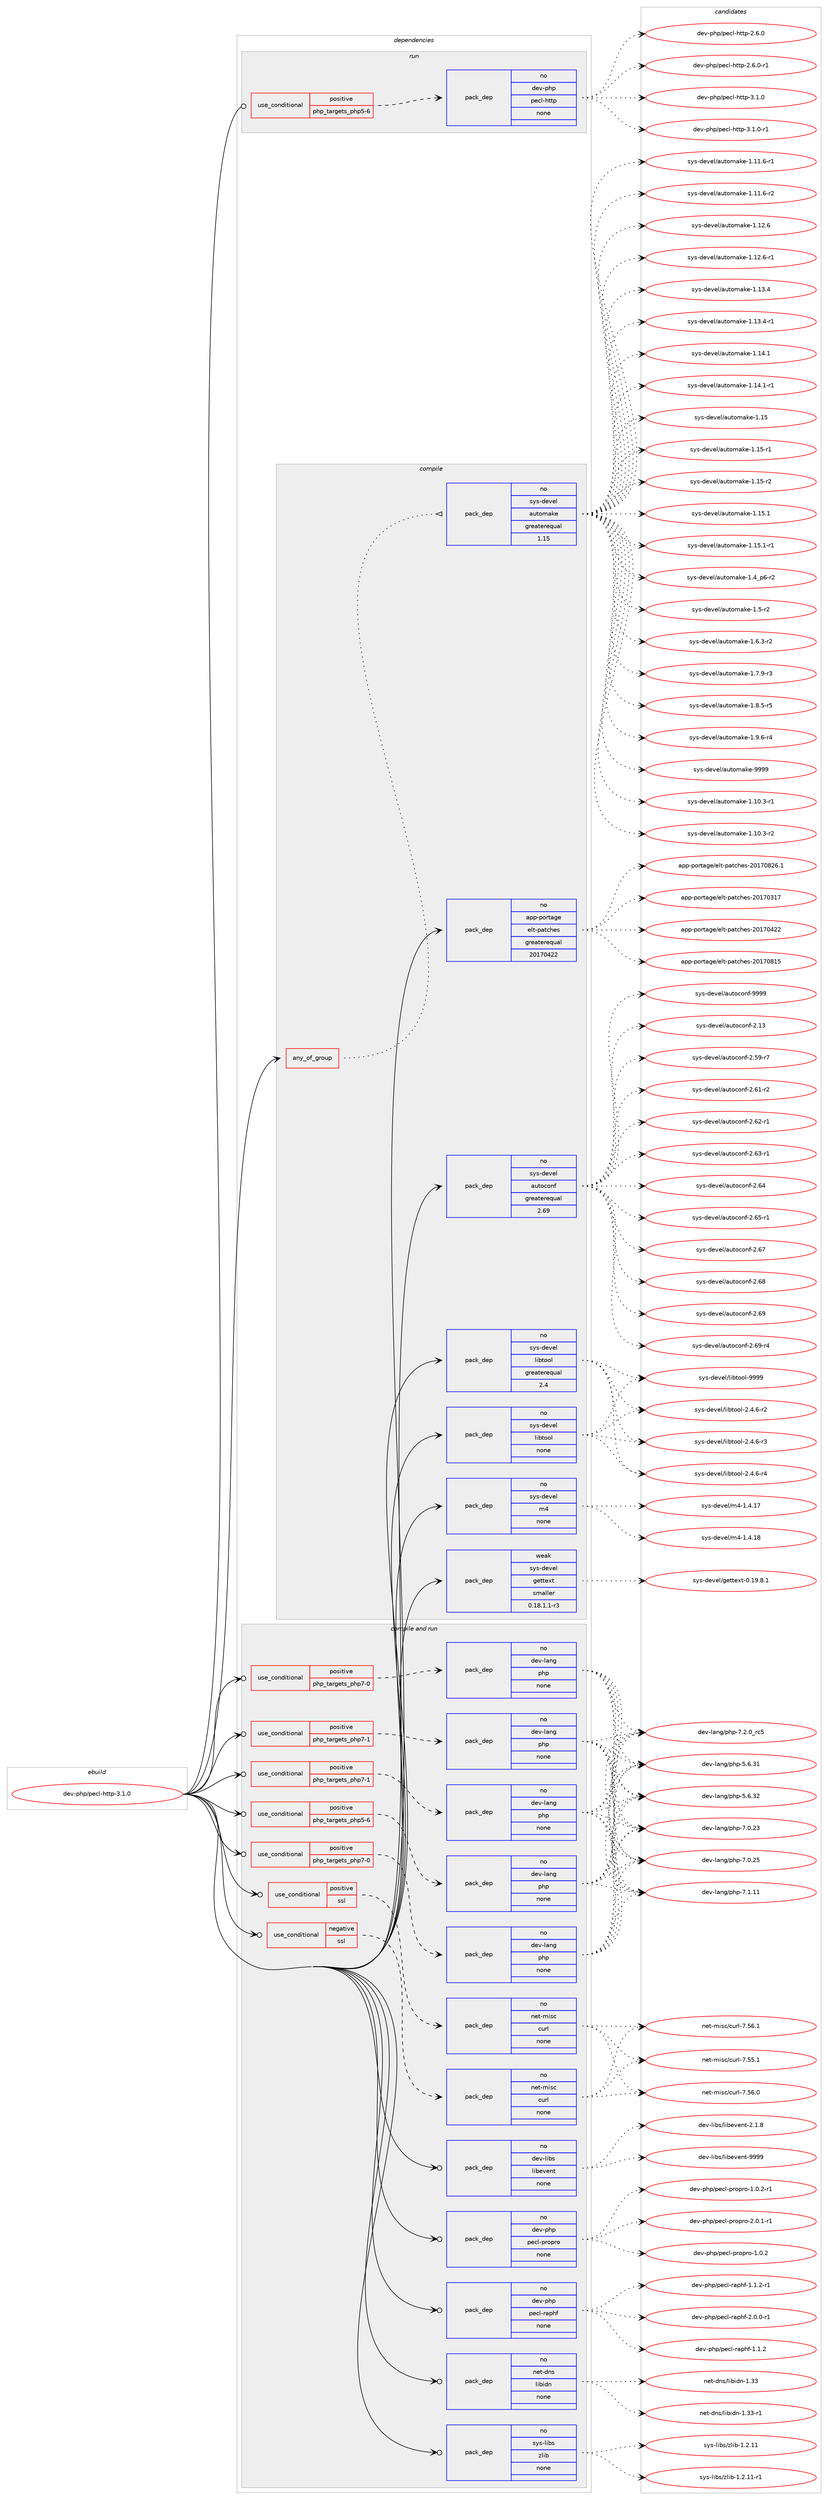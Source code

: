 digraph prolog {

# *************
# Graph options
# *************

newrank=true;
concentrate=true;
compound=true;
graph [rankdir=LR,fontname=Helvetica,fontsize=10,ranksep=1.5];#, ranksep=2.5, nodesep=0.2];
edge  [arrowhead=vee];
node  [fontname=Helvetica,fontsize=10];

# **********
# The ebuild
# **********

subgraph cluster_leftcol {
color=gray;
rank=same;
label=<<i>ebuild</i>>;
id [label="dev-php/pecl-http-3.1.0", color=red, width=4, href="../dev-php/pecl-http-3.1.0.svg"];
}

# ****************
# The dependencies
# ****************

subgraph cluster_midcol {
color=gray;
label=<<i>dependencies</i>>;
subgraph cluster_compile {
fillcolor="#eeeeee";
style=filled;
label=<<i>compile</i>>;
subgraph any3695 {
dependency142876 [label=<<TABLE BORDER="0" CELLBORDER="1" CELLSPACING="0" CELLPADDING="4"><TR><TD CELLPADDING="10">any_of_group</TD></TR></TABLE>>, shape=none, color=red];subgraph pack110661 {
dependency142877 [label=<<TABLE BORDER="0" CELLBORDER="1" CELLSPACING="0" CELLPADDING="4" WIDTH="220"><TR><TD ROWSPAN="6" CELLPADDING="30">pack_dep</TD></TR><TR><TD WIDTH="110">no</TD></TR><TR><TD>sys-devel</TD></TR><TR><TD>automake</TD></TR><TR><TD>greaterequal</TD></TR><TR><TD>1.15</TD></TR></TABLE>>, shape=none, color=blue];
}
dependency142876:e -> dependency142877:w [weight=20,style="dotted",arrowhead="oinv"];
}
id:e -> dependency142876:w [weight=20,style="solid",arrowhead="vee"];
subgraph pack110662 {
dependency142878 [label=<<TABLE BORDER="0" CELLBORDER="1" CELLSPACING="0" CELLPADDING="4" WIDTH="220"><TR><TD ROWSPAN="6" CELLPADDING="30">pack_dep</TD></TR><TR><TD WIDTH="110">no</TD></TR><TR><TD>app-portage</TD></TR><TR><TD>elt-patches</TD></TR><TR><TD>greaterequal</TD></TR><TR><TD>20170422</TD></TR></TABLE>>, shape=none, color=blue];
}
id:e -> dependency142878:w [weight=20,style="solid",arrowhead="vee"];
subgraph pack110663 {
dependency142879 [label=<<TABLE BORDER="0" CELLBORDER="1" CELLSPACING="0" CELLPADDING="4" WIDTH="220"><TR><TD ROWSPAN="6" CELLPADDING="30">pack_dep</TD></TR><TR><TD WIDTH="110">no</TD></TR><TR><TD>sys-devel</TD></TR><TR><TD>autoconf</TD></TR><TR><TD>greaterequal</TD></TR><TR><TD>2.69</TD></TR></TABLE>>, shape=none, color=blue];
}
id:e -> dependency142879:w [weight=20,style="solid",arrowhead="vee"];
subgraph pack110664 {
dependency142880 [label=<<TABLE BORDER="0" CELLBORDER="1" CELLSPACING="0" CELLPADDING="4" WIDTH="220"><TR><TD ROWSPAN="6" CELLPADDING="30">pack_dep</TD></TR><TR><TD WIDTH="110">no</TD></TR><TR><TD>sys-devel</TD></TR><TR><TD>libtool</TD></TR><TR><TD>greaterequal</TD></TR><TR><TD>2.4</TD></TR></TABLE>>, shape=none, color=blue];
}
id:e -> dependency142880:w [weight=20,style="solid",arrowhead="vee"];
subgraph pack110665 {
dependency142881 [label=<<TABLE BORDER="0" CELLBORDER="1" CELLSPACING="0" CELLPADDING="4" WIDTH="220"><TR><TD ROWSPAN="6" CELLPADDING="30">pack_dep</TD></TR><TR><TD WIDTH="110">no</TD></TR><TR><TD>sys-devel</TD></TR><TR><TD>libtool</TD></TR><TR><TD>none</TD></TR><TR><TD></TD></TR></TABLE>>, shape=none, color=blue];
}
id:e -> dependency142881:w [weight=20,style="solid",arrowhead="vee"];
subgraph pack110666 {
dependency142882 [label=<<TABLE BORDER="0" CELLBORDER="1" CELLSPACING="0" CELLPADDING="4" WIDTH="220"><TR><TD ROWSPAN="6" CELLPADDING="30">pack_dep</TD></TR><TR><TD WIDTH="110">no</TD></TR><TR><TD>sys-devel</TD></TR><TR><TD>m4</TD></TR><TR><TD>none</TD></TR><TR><TD></TD></TR></TABLE>>, shape=none, color=blue];
}
id:e -> dependency142882:w [weight=20,style="solid",arrowhead="vee"];
subgraph pack110667 {
dependency142883 [label=<<TABLE BORDER="0" CELLBORDER="1" CELLSPACING="0" CELLPADDING="4" WIDTH="220"><TR><TD ROWSPAN="6" CELLPADDING="30">pack_dep</TD></TR><TR><TD WIDTH="110">weak</TD></TR><TR><TD>sys-devel</TD></TR><TR><TD>gettext</TD></TR><TR><TD>smaller</TD></TR><TR><TD>0.18.1.1-r3</TD></TR></TABLE>>, shape=none, color=blue];
}
id:e -> dependency142883:w [weight=20,style="solid",arrowhead="vee"];
}
subgraph cluster_compileandrun {
fillcolor="#eeeeee";
style=filled;
label=<<i>compile and run</i>>;
subgraph cond28482 {
dependency142884 [label=<<TABLE BORDER="0" CELLBORDER="1" CELLSPACING="0" CELLPADDING="4"><TR><TD ROWSPAN="3" CELLPADDING="10">use_conditional</TD></TR><TR><TD>negative</TD></TR><TR><TD>ssl</TD></TR></TABLE>>, shape=none, color=red];
subgraph pack110668 {
dependency142885 [label=<<TABLE BORDER="0" CELLBORDER="1" CELLSPACING="0" CELLPADDING="4" WIDTH="220"><TR><TD ROWSPAN="6" CELLPADDING="30">pack_dep</TD></TR><TR><TD WIDTH="110">no</TD></TR><TR><TD>net-misc</TD></TR><TR><TD>curl</TD></TR><TR><TD>none</TD></TR><TR><TD></TD></TR></TABLE>>, shape=none, color=blue];
}
dependency142884:e -> dependency142885:w [weight=20,style="dashed",arrowhead="vee"];
}
id:e -> dependency142884:w [weight=20,style="solid",arrowhead="odotvee"];
subgraph cond28483 {
dependency142886 [label=<<TABLE BORDER="0" CELLBORDER="1" CELLSPACING="0" CELLPADDING="4"><TR><TD ROWSPAN="3" CELLPADDING="10">use_conditional</TD></TR><TR><TD>positive</TD></TR><TR><TD>php_targets_php5-6</TD></TR></TABLE>>, shape=none, color=red];
subgraph pack110669 {
dependency142887 [label=<<TABLE BORDER="0" CELLBORDER="1" CELLSPACING="0" CELLPADDING="4" WIDTH="220"><TR><TD ROWSPAN="6" CELLPADDING="30">pack_dep</TD></TR><TR><TD WIDTH="110">no</TD></TR><TR><TD>dev-lang</TD></TR><TR><TD>php</TD></TR><TR><TD>none</TD></TR><TR><TD></TD></TR></TABLE>>, shape=none, color=blue];
}
dependency142886:e -> dependency142887:w [weight=20,style="dashed",arrowhead="vee"];
}
id:e -> dependency142886:w [weight=20,style="solid",arrowhead="odotvee"];
subgraph cond28484 {
dependency142888 [label=<<TABLE BORDER="0" CELLBORDER="1" CELLSPACING="0" CELLPADDING="4"><TR><TD ROWSPAN="3" CELLPADDING="10">use_conditional</TD></TR><TR><TD>positive</TD></TR><TR><TD>php_targets_php7-0</TD></TR></TABLE>>, shape=none, color=red];
subgraph pack110670 {
dependency142889 [label=<<TABLE BORDER="0" CELLBORDER="1" CELLSPACING="0" CELLPADDING="4" WIDTH="220"><TR><TD ROWSPAN="6" CELLPADDING="30">pack_dep</TD></TR><TR><TD WIDTH="110">no</TD></TR><TR><TD>dev-lang</TD></TR><TR><TD>php</TD></TR><TR><TD>none</TD></TR><TR><TD></TD></TR></TABLE>>, shape=none, color=blue];
}
dependency142888:e -> dependency142889:w [weight=20,style="dashed",arrowhead="vee"];
}
id:e -> dependency142888:w [weight=20,style="solid",arrowhead="odotvee"];
subgraph cond28485 {
dependency142890 [label=<<TABLE BORDER="0" CELLBORDER="1" CELLSPACING="0" CELLPADDING="4"><TR><TD ROWSPAN="3" CELLPADDING="10">use_conditional</TD></TR><TR><TD>positive</TD></TR><TR><TD>php_targets_php7-0</TD></TR></TABLE>>, shape=none, color=red];
subgraph pack110671 {
dependency142891 [label=<<TABLE BORDER="0" CELLBORDER="1" CELLSPACING="0" CELLPADDING="4" WIDTH="220"><TR><TD ROWSPAN="6" CELLPADDING="30">pack_dep</TD></TR><TR><TD WIDTH="110">no</TD></TR><TR><TD>dev-lang</TD></TR><TR><TD>php</TD></TR><TR><TD>none</TD></TR><TR><TD></TD></TR></TABLE>>, shape=none, color=blue];
}
dependency142890:e -> dependency142891:w [weight=20,style="dashed",arrowhead="vee"];
}
id:e -> dependency142890:w [weight=20,style="solid",arrowhead="odotvee"];
subgraph cond28486 {
dependency142892 [label=<<TABLE BORDER="0" CELLBORDER="1" CELLSPACING="0" CELLPADDING="4"><TR><TD ROWSPAN="3" CELLPADDING="10">use_conditional</TD></TR><TR><TD>positive</TD></TR><TR><TD>php_targets_php7-1</TD></TR></TABLE>>, shape=none, color=red];
subgraph pack110672 {
dependency142893 [label=<<TABLE BORDER="0" CELLBORDER="1" CELLSPACING="0" CELLPADDING="4" WIDTH="220"><TR><TD ROWSPAN="6" CELLPADDING="30">pack_dep</TD></TR><TR><TD WIDTH="110">no</TD></TR><TR><TD>dev-lang</TD></TR><TR><TD>php</TD></TR><TR><TD>none</TD></TR><TR><TD></TD></TR></TABLE>>, shape=none, color=blue];
}
dependency142892:e -> dependency142893:w [weight=20,style="dashed",arrowhead="vee"];
}
id:e -> dependency142892:w [weight=20,style="solid",arrowhead="odotvee"];
subgraph cond28487 {
dependency142894 [label=<<TABLE BORDER="0" CELLBORDER="1" CELLSPACING="0" CELLPADDING="4"><TR><TD ROWSPAN="3" CELLPADDING="10">use_conditional</TD></TR><TR><TD>positive</TD></TR><TR><TD>php_targets_php7-1</TD></TR></TABLE>>, shape=none, color=red];
subgraph pack110673 {
dependency142895 [label=<<TABLE BORDER="0" CELLBORDER="1" CELLSPACING="0" CELLPADDING="4" WIDTH="220"><TR><TD ROWSPAN="6" CELLPADDING="30">pack_dep</TD></TR><TR><TD WIDTH="110">no</TD></TR><TR><TD>dev-lang</TD></TR><TR><TD>php</TD></TR><TR><TD>none</TD></TR><TR><TD></TD></TR></TABLE>>, shape=none, color=blue];
}
dependency142894:e -> dependency142895:w [weight=20,style="dashed",arrowhead="vee"];
}
id:e -> dependency142894:w [weight=20,style="solid",arrowhead="odotvee"];
subgraph cond28488 {
dependency142896 [label=<<TABLE BORDER="0" CELLBORDER="1" CELLSPACING="0" CELLPADDING="4"><TR><TD ROWSPAN="3" CELLPADDING="10">use_conditional</TD></TR><TR><TD>positive</TD></TR><TR><TD>ssl</TD></TR></TABLE>>, shape=none, color=red];
subgraph pack110674 {
dependency142897 [label=<<TABLE BORDER="0" CELLBORDER="1" CELLSPACING="0" CELLPADDING="4" WIDTH="220"><TR><TD ROWSPAN="6" CELLPADDING="30">pack_dep</TD></TR><TR><TD WIDTH="110">no</TD></TR><TR><TD>net-misc</TD></TR><TR><TD>curl</TD></TR><TR><TD>none</TD></TR><TR><TD></TD></TR></TABLE>>, shape=none, color=blue];
}
dependency142896:e -> dependency142897:w [weight=20,style="dashed",arrowhead="vee"];
}
id:e -> dependency142896:w [weight=20,style="solid",arrowhead="odotvee"];
subgraph pack110675 {
dependency142898 [label=<<TABLE BORDER="0" CELLBORDER="1" CELLSPACING="0" CELLPADDING="4" WIDTH="220"><TR><TD ROWSPAN="6" CELLPADDING="30">pack_dep</TD></TR><TR><TD WIDTH="110">no</TD></TR><TR><TD>dev-libs</TD></TR><TR><TD>libevent</TD></TR><TR><TD>none</TD></TR><TR><TD></TD></TR></TABLE>>, shape=none, color=blue];
}
id:e -> dependency142898:w [weight=20,style="solid",arrowhead="odotvee"];
subgraph pack110676 {
dependency142899 [label=<<TABLE BORDER="0" CELLBORDER="1" CELLSPACING="0" CELLPADDING="4" WIDTH="220"><TR><TD ROWSPAN="6" CELLPADDING="30">pack_dep</TD></TR><TR><TD WIDTH="110">no</TD></TR><TR><TD>dev-php</TD></TR><TR><TD>pecl-propro</TD></TR><TR><TD>none</TD></TR><TR><TD></TD></TR></TABLE>>, shape=none, color=blue];
}
id:e -> dependency142899:w [weight=20,style="solid",arrowhead="odotvee"];
subgraph pack110677 {
dependency142900 [label=<<TABLE BORDER="0" CELLBORDER="1" CELLSPACING="0" CELLPADDING="4" WIDTH="220"><TR><TD ROWSPAN="6" CELLPADDING="30">pack_dep</TD></TR><TR><TD WIDTH="110">no</TD></TR><TR><TD>dev-php</TD></TR><TR><TD>pecl-raphf</TD></TR><TR><TD>none</TD></TR><TR><TD></TD></TR></TABLE>>, shape=none, color=blue];
}
id:e -> dependency142900:w [weight=20,style="solid",arrowhead="odotvee"];
subgraph pack110678 {
dependency142901 [label=<<TABLE BORDER="0" CELLBORDER="1" CELLSPACING="0" CELLPADDING="4" WIDTH="220"><TR><TD ROWSPAN="6" CELLPADDING="30">pack_dep</TD></TR><TR><TD WIDTH="110">no</TD></TR><TR><TD>net-dns</TD></TR><TR><TD>libidn</TD></TR><TR><TD>none</TD></TR><TR><TD></TD></TR></TABLE>>, shape=none, color=blue];
}
id:e -> dependency142901:w [weight=20,style="solid",arrowhead="odotvee"];
subgraph pack110679 {
dependency142902 [label=<<TABLE BORDER="0" CELLBORDER="1" CELLSPACING="0" CELLPADDING="4" WIDTH="220"><TR><TD ROWSPAN="6" CELLPADDING="30">pack_dep</TD></TR><TR><TD WIDTH="110">no</TD></TR><TR><TD>sys-libs</TD></TR><TR><TD>zlib</TD></TR><TR><TD>none</TD></TR><TR><TD></TD></TR></TABLE>>, shape=none, color=blue];
}
id:e -> dependency142902:w [weight=20,style="solid",arrowhead="odotvee"];
}
subgraph cluster_run {
fillcolor="#eeeeee";
style=filled;
label=<<i>run</i>>;
subgraph cond28489 {
dependency142903 [label=<<TABLE BORDER="0" CELLBORDER="1" CELLSPACING="0" CELLPADDING="4"><TR><TD ROWSPAN="3" CELLPADDING="10">use_conditional</TD></TR><TR><TD>positive</TD></TR><TR><TD>php_targets_php5-6</TD></TR></TABLE>>, shape=none, color=red];
subgraph pack110680 {
dependency142904 [label=<<TABLE BORDER="0" CELLBORDER="1" CELLSPACING="0" CELLPADDING="4" WIDTH="220"><TR><TD ROWSPAN="6" CELLPADDING="30">pack_dep</TD></TR><TR><TD WIDTH="110">no</TD></TR><TR><TD>dev-php</TD></TR><TR><TD>pecl-http</TD></TR><TR><TD>none</TD></TR><TR><TD></TD></TR></TABLE>>, shape=none, color=blue];
}
dependency142903:e -> dependency142904:w [weight=20,style="dashed",arrowhead="vee"];
}
id:e -> dependency142903:w [weight=20,style="solid",arrowhead="odot"];
}
}

# **************
# The candidates
# **************

subgraph cluster_choices {
rank=same;
color=gray;
label=<<i>candidates</i>>;

subgraph choice110661 {
color=black;
nodesep=1;
choice11512111545100101118101108479711711611110997107101454946494846514511449 [label="sys-devel/automake-1.10.3-r1", color=red, width=4,href="../sys-devel/automake-1.10.3-r1.svg"];
choice11512111545100101118101108479711711611110997107101454946494846514511450 [label="sys-devel/automake-1.10.3-r2", color=red, width=4,href="../sys-devel/automake-1.10.3-r2.svg"];
choice11512111545100101118101108479711711611110997107101454946494946544511449 [label="sys-devel/automake-1.11.6-r1", color=red, width=4,href="../sys-devel/automake-1.11.6-r1.svg"];
choice11512111545100101118101108479711711611110997107101454946494946544511450 [label="sys-devel/automake-1.11.6-r2", color=red, width=4,href="../sys-devel/automake-1.11.6-r2.svg"];
choice1151211154510010111810110847971171161111099710710145494649504654 [label="sys-devel/automake-1.12.6", color=red, width=4,href="../sys-devel/automake-1.12.6.svg"];
choice11512111545100101118101108479711711611110997107101454946495046544511449 [label="sys-devel/automake-1.12.6-r1", color=red, width=4,href="../sys-devel/automake-1.12.6-r1.svg"];
choice1151211154510010111810110847971171161111099710710145494649514652 [label="sys-devel/automake-1.13.4", color=red, width=4,href="../sys-devel/automake-1.13.4.svg"];
choice11512111545100101118101108479711711611110997107101454946495146524511449 [label="sys-devel/automake-1.13.4-r1", color=red, width=4,href="../sys-devel/automake-1.13.4-r1.svg"];
choice1151211154510010111810110847971171161111099710710145494649524649 [label="sys-devel/automake-1.14.1", color=red, width=4,href="../sys-devel/automake-1.14.1.svg"];
choice11512111545100101118101108479711711611110997107101454946495246494511449 [label="sys-devel/automake-1.14.1-r1", color=red, width=4,href="../sys-devel/automake-1.14.1-r1.svg"];
choice115121115451001011181011084797117116111109971071014549464953 [label="sys-devel/automake-1.15", color=red, width=4,href="../sys-devel/automake-1.15.svg"];
choice1151211154510010111810110847971171161111099710710145494649534511449 [label="sys-devel/automake-1.15-r1", color=red, width=4,href="../sys-devel/automake-1.15-r1.svg"];
choice1151211154510010111810110847971171161111099710710145494649534511450 [label="sys-devel/automake-1.15-r2", color=red, width=4,href="../sys-devel/automake-1.15-r2.svg"];
choice1151211154510010111810110847971171161111099710710145494649534649 [label="sys-devel/automake-1.15.1", color=red, width=4,href="../sys-devel/automake-1.15.1.svg"];
choice11512111545100101118101108479711711611110997107101454946495346494511449 [label="sys-devel/automake-1.15.1-r1", color=red, width=4,href="../sys-devel/automake-1.15.1-r1.svg"];
choice115121115451001011181011084797117116111109971071014549465295112544511450 [label="sys-devel/automake-1.4_p6-r2", color=red, width=4,href="../sys-devel/automake-1.4_p6-r2.svg"];
choice11512111545100101118101108479711711611110997107101454946534511450 [label="sys-devel/automake-1.5-r2", color=red, width=4,href="../sys-devel/automake-1.5-r2.svg"];
choice115121115451001011181011084797117116111109971071014549465446514511450 [label="sys-devel/automake-1.6.3-r2", color=red, width=4,href="../sys-devel/automake-1.6.3-r2.svg"];
choice115121115451001011181011084797117116111109971071014549465546574511451 [label="sys-devel/automake-1.7.9-r3", color=red, width=4,href="../sys-devel/automake-1.7.9-r3.svg"];
choice115121115451001011181011084797117116111109971071014549465646534511453 [label="sys-devel/automake-1.8.5-r5", color=red, width=4,href="../sys-devel/automake-1.8.5-r5.svg"];
choice115121115451001011181011084797117116111109971071014549465746544511452 [label="sys-devel/automake-1.9.6-r4", color=red, width=4,href="../sys-devel/automake-1.9.6-r4.svg"];
choice115121115451001011181011084797117116111109971071014557575757 [label="sys-devel/automake-9999", color=red, width=4,href="../sys-devel/automake-9999.svg"];
dependency142877:e -> choice11512111545100101118101108479711711611110997107101454946494846514511449:w [style=dotted,weight="100"];
dependency142877:e -> choice11512111545100101118101108479711711611110997107101454946494846514511450:w [style=dotted,weight="100"];
dependency142877:e -> choice11512111545100101118101108479711711611110997107101454946494946544511449:w [style=dotted,weight="100"];
dependency142877:e -> choice11512111545100101118101108479711711611110997107101454946494946544511450:w [style=dotted,weight="100"];
dependency142877:e -> choice1151211154510010111810110847971171161111099710710145494649504654:w [style=dotted,weight="100"];
dependency142877:e -> choice11512111545100101118101108479711711611110997107101454946495046544511449:w [style=dotted,weight="100"];
dependency142877:e -> choice1151211154510010111810110847971171161111099710710145494649514652:w [style=dotted,weight="100"];
dependency142877:e -> choice11512111545100101118101108479711711611110997107101454946495146524511449:w [style=dotted,weight="100"];
dependency142877:e -> choice1151211154510010111810110847971171161111099710710145494649524649:w [style=dotted,weight="100"];
dependency142877:e -> choice11512111545100101118101108479711711611110997107101454946495246494511449:w [style=dotted,weight="100"];
dependency142877:e -> choice115121115451001011181011084797117116111109971071014549464953:w [style=dotted,weight="100"];
dependency142877:e -> choice1151211154510010111810110847971171161111099710710145494649534511449:w [style=dotted,weight="100"];
dependency142877:e -> choice1151211154510010111810110847971171161111099710710145494649534511450:w [style=dotted,weight="100"];
dependency142877:e -> choice1151211154510010111810110847971171161111099710710145494649534649:w [style=dotted,weight="100"];
dependency142877:e -> choice11512111545100101118101108479711711611110997107101454946495346494511449:w [style=dotted,weight="100"];
dependency142877:e -> choice115121115451001011181011084797117116111109971071014549465295112544511450:w [style=dotted,weight="100"];
dependency142877:e -> choice11512111545100101118101108479711711611110997107101454946534511450:w [style=dotted,weight="100"];
dependency142877:e -> choice115121115451001011181011084797117116111109971071014549465446514511450:w [style=dotted,weight="100"];
dependency142877:e -> choice115121115451001011181011084797117116111109971071014549465546574511451:w [style=dotted,weight="100"];
dependency142877:e -> choice115121115451001011181011084797117116111109971071014549465646534511453:w [style=dotted,weight="100"];
dependency142877:e -> choice115121115451001011181011084797117116111109971071014549465746544511452:w [style=dotted,weight="100"];
dependency142877:e -> choice115121115451001011181011084797117116111109971071014557575757:w [style=dotted,weight="100"];
}
subgraph choice110662 {
color=black;
nodesep=1;
choice97112112451121111141169710310147101108116451129711699104101115455048495548514955 [label="app-portage/elt-patches-20170317", color=red, width=4,href="../app-portage/elt-patches-20170317.svg"];
choice97112112451121111141169710310147101108116451129711699104101115455048495548525050 [label="app-portage/elt-patches-20170422", color=red, width=4,href="../app-portage/elt-patches-20170422.svg"];
choice97112112451121111141169710310147101108116451129711699104101115455048495548564953 [label="app-portage/elt-patches-20170815", color=red, width=4,href="../app-portage/elt-patches-20170815.svg"];
choice971121124511211111411697103101471011081164511297116991041011154550484955485650544649 [label="app-portage/elt-patches-20170826.1", color=red, width=4,href="../app-portage/elt-patches-20170826.1.svg"];
dependency142878:e -> choice97112112451121111141169710310147101108116451129711699104101115455048495548514955:w [style=dotted,weight="100"];
dependency142878:e -> choice97112112451121111141169710310147101108116451129711699104101115455048495548525050:w [style=dotted,weight="100"];
dependency142878:e -> choice97112112451121111141169710310147101108116451129711699104101115455048495548564953:w [style=dotted,weight="100"];
dependency142878:e -> choice971121124511211111411697103101471011081164511297116991041011154550484955485650544649:w [style=dotted,weight="100"];
}
subgraph choice110663 {
color=black;
nodesep=1;
choice115121115451001011181011084797117116111991111101024550464951 [label="sys-devel/autoconf-2.13", color=red, width=4,href="../sys-devel/autoconf-2.13.svg"];
choice1151211154510010111810110847971171161119911111010245504653574511455 [label="sys-devel/autoconf-2.59-r7", color=red, width=4,href="../sys-devel/autoconf-2.59-r7.svg"];
choice1151211154510010111810110847971171161119911111010245504654494511450 [label="sys-devel/autoconf-2.61-r2", color=red, width=4,href="../sys-devel/autoconf-2.61-r2.svg"];
choice1151211154510010111810110847971171161119911111010245504654504511449 [label="sys-devel/autoconf-2.62-r1", color=red, width=4,href="../sys-devel/autoconf-2.62-r1.svg"];
choice1151211154510010111810110847971171161119911111010245504654514511449 [label="sys-devel/autoconf-2.63-r1", color=red, width=4,href="../sys-devel/autoconf-2.63-r1.svg"];
choice115121115451001011181011084797117116111991111101024550465452 [label="sys-devel/autoconf-2.64", color=red, width=4,href="../sys-devel/autoconf-2.64.svg"];
choice1151211154510010111810110847971171161119911111010245504654534511449 [label="sys-devel/autoconf-2.65-r1", color=red, width=4,href="../sys-devel/autoconf-2.65-r1.svg"];
choice115121115451001011181011084797117116111991111101024550465455 [label="sys-devel/autoconf-2.67", color=red, width=4,href="../sys-devel/autoconf-2.67.svg"];
choice115121115451001011181011084797117116111991111101024550465456 [label="sys-devel/autoconf-2.68", color=red, width=4,href="../sys-devel/autoconf-2.68.svg"];
choice115121115451001011181011084797117116111991111101024550465457 [label="sys-devel/autoconf-2.69", color=red, width=4,href="../sys-devel/autoconf-2.69.svg"];
choice1151211154510010111810110847971171161119911111010245504654574511452 [label="sys-devel/autoconf-2.69-r4", color=red, width=4,href="../sys-devel/autoconf-2.69-r4.svg"];
choice115121115451001011181011084797117116111991111101024557575757 [label="sys-devel/autoconf-9999", color=red, width=4,href="../sys-devel/autoconf-9999.svg"];
dependency142879:e -> choice115121115451001011181011084797117116111991111101024550464951:w [style=dotted,weight="100"];
dependency142879:e -> choice1151211154510010111810110847971171161119911111010245504653574511455:w [style=dotted,weight="100"];
dependency142879:e -> choice1151211154510010111810110847971171161119911111010245504654494511450:w [style=dotted,weight="100"];
dependency142879:e -> choice1151211154510010111810110847971171161119911111010245504654504511449:w [style=dotted,weight="100"];
dependency142879:e -> choice1151211154510010111810110847971171161119911111010245504654514511449:w [style=dotted,weight="100"];
dependency142879:e -> choice115121115451001011181011084797117116111991111101024550465452:w [style=dotted,weight="100"];
dependency142879:e -> choice1151211154510010111810110847971171161119911111010245504654534511449:w [style=dotted,weight="100"];
dependency142879:e -> choice115121115451001011181011084797117116111991111101024550465455:w [style=dotted,weight="100"];
dependency142879:e -> choice115121115451001011181011084797117116111991111101024550465456:w [style=dotted,weight="100"];
dependency142879:e -> choice115121115451001011181011084797117116111991111101024550465457:w [style=dotted,weight="100"];
dependency142879:e -> choice1151211154510010111810110847971171161119911111010245504654574511452:w [style=dotted,weight="100"];
dependency142879:e -> choice115121115451001011181011084797117116111991111101024557575757:w [style=dotted,weight="100"];
}
subgraph choice110664 {
color=black;
nodesep=1;
choice1151211154510010111810110847108105981161111111084550465246544511450 [label="sys-devel/libtool-2.4.6-r2", color=red, width=4,href="../sys-devel/libtool-2.4.6-r2.svg"];
choice1151211154510010111810110847108105981161111111084550465246544511451 [label="sys-devel/libtool-2.4.6-r3", color=red, width=4,href="../sys-devel/libtool-2.4.6-r3.svg"];
choice1151211154510010111810110847108105981161111111084550465246544511452 [label="sys-devel/libtool-2.4.6-r4", color=red, width=4,href="../sys-devel/libtool-2.4.6-r4.svg"];
choice1151211154510010111810110847108105981161111111084557575757 [label="sys-devel/libtool-9999", color=red, width=4,href="../sys-devel/libtool-9999.svg"];
dependency142880:e -> choice1151211154510010111810110847108105981161111111084550465246544511450:w [style=dotted,weight="100"];
dependency142880:e -> choice1151211154510010111810110847108105981161111111084550465246544511451:w [style=dotted,weight="100"];
dependency142880:e -> choice1151211154510010111810110847108105981161111111084550465246544511452:w [style=dotted,weight="100"];
dependency142880:e -> choice1151211154510010111810110847108105981161111111084557575757:w [style=dotted,weight="100"];
}
subgraph choice110665 {
color=black;
nodesep=1;
choice1151211154510010111810110847108105981161111111084550465246544511450 [label="sys-devel/libtool-2.4.6-r2", color=red, width=4,href="../sys-devel/libtool-2.4.6-r2.svg"];
choice1151211154510010111810110847108105981161111111084550465246544511451 [label="sys-devel/libtool-2.4.6-r3", color=red, width=4,href="../sys-devel/libtool-2.4.6-r3.svg"];
choice1151211154510010111810110847108105981161111111084550465246544511452 [label="sys-devel/libtool-2.4.6-r4", color=red, width=4,href="../sys-devel/libtool-2.4.6-r4.svg"];
choice1151211154510010111810110847108105981161111111084557575757 [label="sys-devel/libtool-9999", color=red, width=4,href="../sys-devel/libtool-9999.svg"];
dependency142881:e -> choice1151211154510010111810110847108105981161111111084550465246544511450:w [style=dotted,weight="100"];
dependency142881:e -> choice1151211154510010111810110847108105981161111111084550465246544511451:w [style=dotted,weight="100"];
dependency142881:e -> choice1151211154510010111810110847108105981161111111084550465246544511452:w [style=dotted,weight="100"];
dependency142881:e -> choice1151211154510010111810110847108105981161111111084557575757:w [style=dotted,weight="100"];
}
subgraph choice110666 {
color=black;
nodesep=1;
choice11512111545100101118101108471095245494652464955 [label="sys-devel/m4-1.4.17", color=red, width=4,href="../sys-devel/m4-1.4.17.svg"];
choice11512111545100101118101108471095245494652464956 [label="sys-devel/m4-1.4.18", color=red, width=4,href="../sys-devel/m4-1.4.18.svg"];
dependency142882:e -> choice11512111545100101118101108471095245494652464955:w [style=dotted,weight="100"];
dependency142882:e -> choice11512111545100101118101108471095245494652464956:w [style=dotted,weight="100"];
}
subgraph choice110667 {
color=black;
nodesep=1;
choice1151211154510010111810110847103101116116101120116454846495746564649 [label="sys-devel/gettext-0.19.8.1", color=red, width=4,href="../sys-devel/gettext-0.19.8.1.svg"];
dependency142883:e -> choice1151211154510010111810110847103101116116101120116454846495746564649:w [style=dotted,weight="100"];
}
subgraph choice110668 {
color=black;
nodesep=1;
choice1101011164510910511599479911711410845554653534649 [label="net-misc/curl-7.55.1", color=red, width=4,href="../net-misc/curl-7.55.1.svg"];
choice1101011164510910511599479911711410845554653544648 [label="net-misc/curl-7.56.0", color=red, width=4,href="../net-misc/curl-7.56.0.svg"];
choice1101011164510910511599479911711410845554653544649 [label="net-misc/curl-7.56.1", color=red, width=4,href="../net-misc/curl-7.56.1.svg"];
dependency142885:e -> choice1101011164510910511599479911711410845554653534649:w [style=dotted,weight="100"];
dependency142885:e -> choice1101011164510910511599479911711410845554653544648:w [style=dotted,weight="100"];
dependency142885:e -> choice1101011164510910511599479911711410845554653544649:w [style=dotted,weight="100"];
}
subgraph choice110669 {
color=black;
nodesep=1;
choice10010111845108971101034711210411245534654465149 [label="dev-lang/php-5.6.31", color=red, width=4,href="../dev-lang/php-5.6.31.svg"];
choice10010111845108971101034711210411245534654465150 [label="dev-lang/php-5.6.32", color=red, width=4,href="../dev-lang/php-5.6.32.svg"];
choice10010111845108971101034711210411245554648465051 [label="dev-lang/php-7.0.23", color=red, width=4,href="../dev-lang/php-7.0.23.svg"];
choice10010111845108971101034711210411245554648465053 [label="dev-lang/php-7.0.25", color=red, width=4,href="../dev-lang/php-7.0.25.svg"];
choice10010111845108971101034711210411245554649464949 [label="dev-lang/php-7.1.11", color=red, width=4,href="../dev-lang/php-7.1.11.svg"];
choice100101118451089711010347112104112455546504648951149953 [label="dev-lang/php-7.2.0_rc5", color=red, width=4,href="../dev-lang/php-7.2.0_rc5.svg"];
dependency142887:e -> choice10010111845108971101034711210411245534654465149:w [style=dotted,weight="100"];
dependency142887:e -> choice10010111845108971101034711210411245534654465150:w [style=dotted,weight="100"];
dependency142887:e -> choice10010111845108971101034711210411245554648465051:w [style=dotted,weight="100"];
dependency142887:e -> choice10010111845108971101034711210411245554648465053:w [style=dotted,weight="100"];
dependency142887:e -> choice10010111845108971101034711210411245554649464949:w [style=dotted,weight="100"];
dependency142887:e -> choice100101118451089711010347112104112455546504648951149953:w [style=dotted,weight="100"];
}
subgraph choice110670 {
color=black;
nodesep=1;
choice10010111845108971101034711210411245534654465149 [label="dev-lang/php-5.6.31", color=red, width=4,href="../dev-lang/php-5.6.31.svg"];
choice10010111845108971101034711210411245534654465150 [label="dev-lang/php-5.6.32", color=red, width=4,href="../dev-lang/php-5.6.32.svg"];
choice10010111845108971101034711210411245554648465051 [label="dev-lang/php-7.0.23", color=red, width=4,href="../dev-lang/php-7.0.23.svg"];
choice10010111845108971101034711210411245554648465053 [label="dev-lang/php-7.0.25", color=red, width=4,href="../dev-lang/php-7.0.25.svg"];
choice10010111845108971101034711210411245554649464949 [label="dev-lang/php-7.1.11", color=red, width=4,href="../dev-lang/php-7.1.11.svg"];
choice100101118451089711010347112104112455546504648951149953 [label="dev-lang/php-7.2.0_rc5", color=red, width=4,href="../dev-lang/php-7.2.0_rc5.svg"];
dependency142889:e -> choice10010111845108971101034711210411245534654465149:w [style=dotted,weight="100"];
dependency142889:e -> choice10010111845108971101034711210411245534654465150:w [style=dotted,weight="100"];
dependency142889:e -> choice10010111845108971101034711210411245554648465051:w [style=dotted,weight="100"];
dependency142889:e -> choice10010111845108971101034711210411245554648465053:w [style=dotted,weight="100"];
dependency142889:e -> choice10010111845108971101034711210411245554649464949:w [style=dotted,weight="100"];
dependency142889:e -> choice100101118451089711010347112104112455546504648951149953:w [style=dotted,weight="100"];
}
subgraph choice110671 {
color=black;
nodesep=1;
choice10010111845108971101034711210411245534654465149 [label="dev-lang/php-5.6.31", color=red, width=4,href="../dev-lang/php-5.6.31.svg"];
choice10010111845108971101034711210411245534654465150 [label="dev-lang/php-5.6.32", color=red, width=4,href="../dev-lang/php-5.6.32.svg"];
choice10010111845108971101034711210411245554648465051 [label="dev-lang/php-7.0.23", color=red, width=4,href="../dev-lang/php-7.0.23.svg"];
choice10010111845108971101034711210411245554648465053 [label="dev-lang/php-7.0.25", color=red, width=4,href="../dev-lang/php-7.0.25.svg"];
choice10010111845108971101034711210411245554649464949 [label="dev-lang/php-7.1.11", color=red, width=4,href="../dev-lang/php-7.1.11.svg"];
choice100101118451089711010347112104112455546504648951149953 [label="dev-lang/php-7.2.0_rc5", color=red, width=4,href="../dev-lang/php-7.2.0_rc5.svg"];
dependency142891:e -> choice10010111845108971101034711210411245534654465149:w [style=dotted,weight="100"];
dependency142891:e -> choice10010111845108971101034711210411245534654465150:w [style=dotted,weight="100"];
dependency142891:e -> choice10010111845108971101034711210411245554648465051:w [style=dotted,weight="100"];
dependency142891:e -> choice10010111845108971101034711210411245554648465053:w [style=dotted,weight="100"];
dependency142891:e -> choice10010111845108971101034711210411245554649464949:w [style=dotted,weight="100"];
dependency142891:e -> choice100101118451089711010347112104112455546504648951149953:w [style=dotted,weight="100"];
}
subgraph choice110672 {
color=black;
nodesep=1;
choice10010111845108971101034711210411245534654465149 [label="dev-lang/php-5.6.31", color=red, width=4,href="../dev-lang/php-5.6.31.svg"];
choice10010111845108971101034711210411245534654465150 [label="dev-lang/php-5.6.32", color=red, width=4,href="../dev-lang/php-5.6.32.svg"];
choice10010111845108971101034711210411245554648465051 [label="dev-lang/php-7.0.23", color=red, width=4,href="../dev-lang/php-7.0.23.svg"];
choice10010111845108971101034711210411245554648465053 [label="dev-lang/php-7.0.25", color=red, width=4,href="../dev-lang/php-7.0.25.svg"];
choice10010111845108971101034711210411245554649464949 [label="dev-lang/php-7.1.11", color=red, width=4,href="../dev-lang/php-7.1.11.svg"];
choice100101118451089711010347112104112455546504648951149953 [label="dev-lang/php-7.2.0_rc5", color=red, width=4,href="../dev-lang/php-7.2.0_rc5.svg"];
dependency142893:e -> choice10010111845108971101034711210411245534654465149:w [style=dotted,weight="100"];
dependency142893:e -> choice10010111845108971101034711210411245534654465150:w [style=dotted,weight="100"];
dependency142893:e -> choice10010111845108971101034711210411245554648465051:w [style=dotted,weight="100"];
dependency142893:e -> choice10010111845108971101034711210411245554648465053:w [style=dotted,weight="100"];
dependency142893:e -> choice10010111845108971101034711210411245554649464949:w [style=dotted,weight="100"];
dependency142893:e -> choice100101118451089711010347112104112455546504648951149953:w [style=dotted,weight="100"];
}
subgraph choice110673 {
color=black;
nodesep=1;
choice10010111845108971101034711210411245534654465149 [label="dev-lang/php-5.6.31", color=red, width=4,href="../dev-lang/php-5.6.31.svg"];
choice10010111845108971101034711210411245534654465150 [label="dev-lang/php-5.6.32", color=red, width=4,href="../dev-lang/php-5.6.32.svg"];
choice10010111845108971101034711210411245554648465051 [label="dev-lang/php-7.0.23", color=red, width=4,href="../dev-lang/php-7.0.23.svg"];
choice10010111845108971101034711210411245554648465053 [label="dev-lang/php-7.0.25", color=red, width=4,href="../dev-lang/php-7.0.25.svg"];
choice10010111845108971101034711210411245554649464949 [label="dev-lang/php-7.1.11", color=red, width=4,href="../dev-lang/php-7.1.11.svg"];
choice100101118451089711010347112104112455546504648951149953 [label="dev-lang/php-7.2.0_rc5", color=red, width=4,href="../dev-lang/php-7.2.0_rc5.svg"];
dependency142895:e -> choice10010111845108971101034711210411245534654465149:w [style=dotted,weight="100"];
dependency142895:e -> choice10010111845108971101034711210411245534654465150:w [style=dotted,weight="100"];
dependency142895:e -> choice10010111845108971101034711210411245554648465051:w [style=dotted,weight="100"];
dependency142895:e -> choice10010111845108971101034711210411245554648465053:w [style=dotted,weight="100"];
dependency142895:e -> choice10010111845108971101034711210411245554649464949:w [style=dotted,weight="100"];
dependency142895:e -> choice100101118451089711010347112104112455546504648951149953:w [style=dotted,weight="100"];
}
subgraph choice110674 {
color=black;
nodesep=1;
choice1101011164510910511599479911711410845554653534649 [label="net-misc/curl-7.55.1", color=red, width=4,href="../net-misc/curl-7.55.1.svg"];
choice1101011164510910511599479911711410845554653544648 [label="net-misc/curl-7.56.0", color=red, width=4,href="../net-misc/curl-7.56.0.svg"];
choice1101011164510910511599479911711410845554653544649 [label="net-misc/curl-7.56.1", color=red, width=4,href="../net-misc/curl-7.56.1.svg"];
dependency142897:e -> choice1101011164510910511599479911711410845554653534649:w [style=dotted,weight="100"];
dependency142897:e -> choice1101011164510910511599479911711410845554653544648:w [style=dotted,weight="100"];
dependency142897:e -> choice1101011164510910511599479911711410845554653544649:w [style=dotted,weight="100"];
}
subgraph choice110675 {
color=black;
nodesep=1;
choice10010111845108105981154710810598101118101110116455046494656 [label="dev-libs/libevent-2.1.8", color=red, width=4,href="../dev-libs/libevent-2.1.8.svg"];
choice100101118451081059811547108105981011181011101164557575757 [label="dev-libs/libevent-9999", color=red, width=4,href="../dev-libs/libevent-9999.svg"];
dependency142898:e -> choice10010111845108105981154710810598101118101110116455046494656:w [style=dotted,weight="100"];
dependency142898:e -> choice100101118451081059811547108105981011181011101164557575757:w [style=dotted,weight="100"];
}
subgraph choice110676 {
color=black;
nodesep=1;
choice10010111845112104112471121019910845112114111112114111454946484650 [label="dev-php/pecl-propro-1.0.2", color=red, width=4,href="../dev-php/pecl-propro-1.0.2.svg"];
choice100101118451121041124711210199108451121141111121141114549464846504511449 [label="dev-php/pecl-propro-1.0.2-r1", color=red, width=4,href="../dev-php/pecl-propro-1.0.2-r1.svg"];
choice100101118451121041124711210199108451121141111121141114550464846494511449 [label="dev-php/pecl-propro-2.0.1-r1", color=red, width=4,href="../dev-php/pecl-propro-2.0.1-r1.svg"];
dependency142899:e -> choice10010111845112104112471121019910845112114111112114111454946484650:w [style=dotted,weight="100"];
dependency142899:e -> choice100101118451121041124711210199108451121141111121141114549464846504511449:w [style=dotted,weight="100"];
dependency142899:e -> choice100101118451121041124711210199108451121141111121141114550464846494511449:w [style=dotted,weight="100"];
}
subgraph choice110677 {
color=black;
nodesep=1;
choice1001011184511210411247112101991084511497112104102454946494650 [label="dev-php/pecl-raphf-1.1.2", color=red, width=4,href="../dev-php/pecl-raphf-1.1.2.svg"];
choice10010111845112104112471121019910845114971121041024549464946504511449 [label="dev-php/pecl-raphf-1.1.2-r1", color=red, width=4,href="../dev-php/pecl-raphf-1.1.2-r1.svg"];
choice10010111845112104112471121019910845114971121041024550464846484511449 [label="dev-php/pecl-raphf-2.0.0-r1", color=red, width=4,href="../dev-php/pecl-raphf-2.0.0-r1.svg"];
dependency142900:e -> choice1001011184511210411247112101991084511497112104102454946494650:w [style=dotted,weight="100"];
dependency142900:e -> choice10010111845112104112471121019910845114971121041024549464946504511449:w [style=dotted,weight="100"];
dependency142900:e -> choice10010111845112104112471121019910845114971121041024550464846484511449:w [style=dotted,weight="100"];
}
subgraph choice110678 {
color=black;
nodesep=1;
choice1101011164510011011547108105981051001104549465151 [label="net-dns/libidn-1.33", color=red, width=4,href="../net-dns/libidn-1.33.svg"];
choice11010111645100110115471081059810510011045494651514511449 [label="net-dns/libidn-1.33-r1", color=red, width=4,href="../net-dns/libidn-1.33-r1.svg"];
dependency142901:e -> choice1101011164510011011547108105981051001104549465151:w [style=dotted,weight="100"];
dependency142901:e -> choice11010111645100110115471081059810510011045494651514511449:w [style=dotted,weight="100"];
}
subgraph choice110679 {
color=black;
nodesep=1;
choice1151211154510810598115471221081059845494650464949 [label="sys-libs/zlib-1.2.11", color=red, width=4,href="../sys-libs/zlib-1.2.11.svg"];
choice11512111545108105981154712210810598454946504649494511449 [label="sys-libs/zlib-1.2.11-r1", color=red, width=4,href="../sys-libs/zlib-1.2.11-r1.svg"];
dependency142902:e -> choice1151211154510810598115471221081059845494650464949:w [style=dotted,weight="100"];
dependency142902:e -> choice11512111545108105981154712210810598454946504649494511449:w [style=dotted,weight="100"];
}
subgraph choice110680 {
color=black;
nodesep=1;
choice10010111845112104112471121019910845104116116112455046544648 [label="dev-php/pecl-http-2.6.0", color=red, width=4,href="../dev-php/pecl-http-2.6.0.svg"];
choice100101118451121041124711210199108451041161161124550465446484511449 [label="dev-php/pecl-http-2.6.0-r1", color=red, width=4,href="../dev-php/pecl-http-2.6.0-r1.svg"];
choice10010111845112104112471121019910845104116116112455146494648 [label="dev-php/pecl-http-3.1.0", color=red, width=4,href="../dev-php/pecl-http-3.1.0.svg"];
choice100101118451121041124711210199108451041161161124551464946484511449 [label="dev-php/pecl-http-3.1.0-r1", color=red, width=4,href="../dev-php/pecl-http-3.1.0-r1.svg"];
dependency142904:e -> choice10010111845112104112471121019910845104116116112455046544648:w [style=dotted,weight="100"];
dependency142904:e -> choice100101118451121041124711210199108451041161161124550465446484511449:w [style=dotted,weight="100"];
dependency142904:e -> choice10010111845112104112471121019910845104116116112455146494648:w [style=dotted,weight="100"];
dependency142904:e -> choice100101118451121041124711210199108451041161161124551464946484511449:w [style=dotted,weight="100"];
}
}

}

